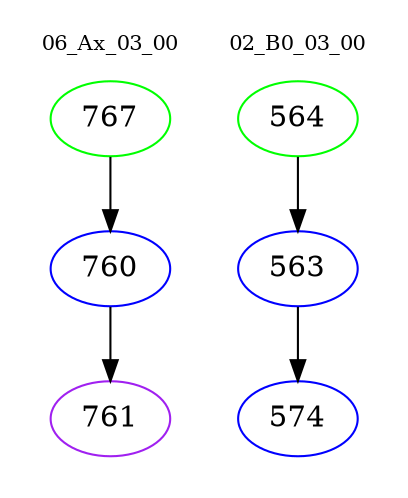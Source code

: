 digraph{
subgraph cluster_0 {
color = white
label = "06_Ax_03_00";
fontsize=10;
T0_767 [label="767", color="green"]
T0_767 -> T0_760 [color="black"]
T0_760 [label="760", color="blue"]
T0_760 -> T0_761 [color="black"]
T0_761 [label="761", color="purple"]
}
subgraph cluster_1 {
color = white
label = "02_B0_03_00";
fontsize=10;
T1_564 [label="564", color="green"]
T1_564 -> T1_563 [color="black"]
T1_563 [label="563", color="blue"]
T1_563 -> T1_574 [color="black"]
T1_574 [label="574", color="blue"]
}
}
